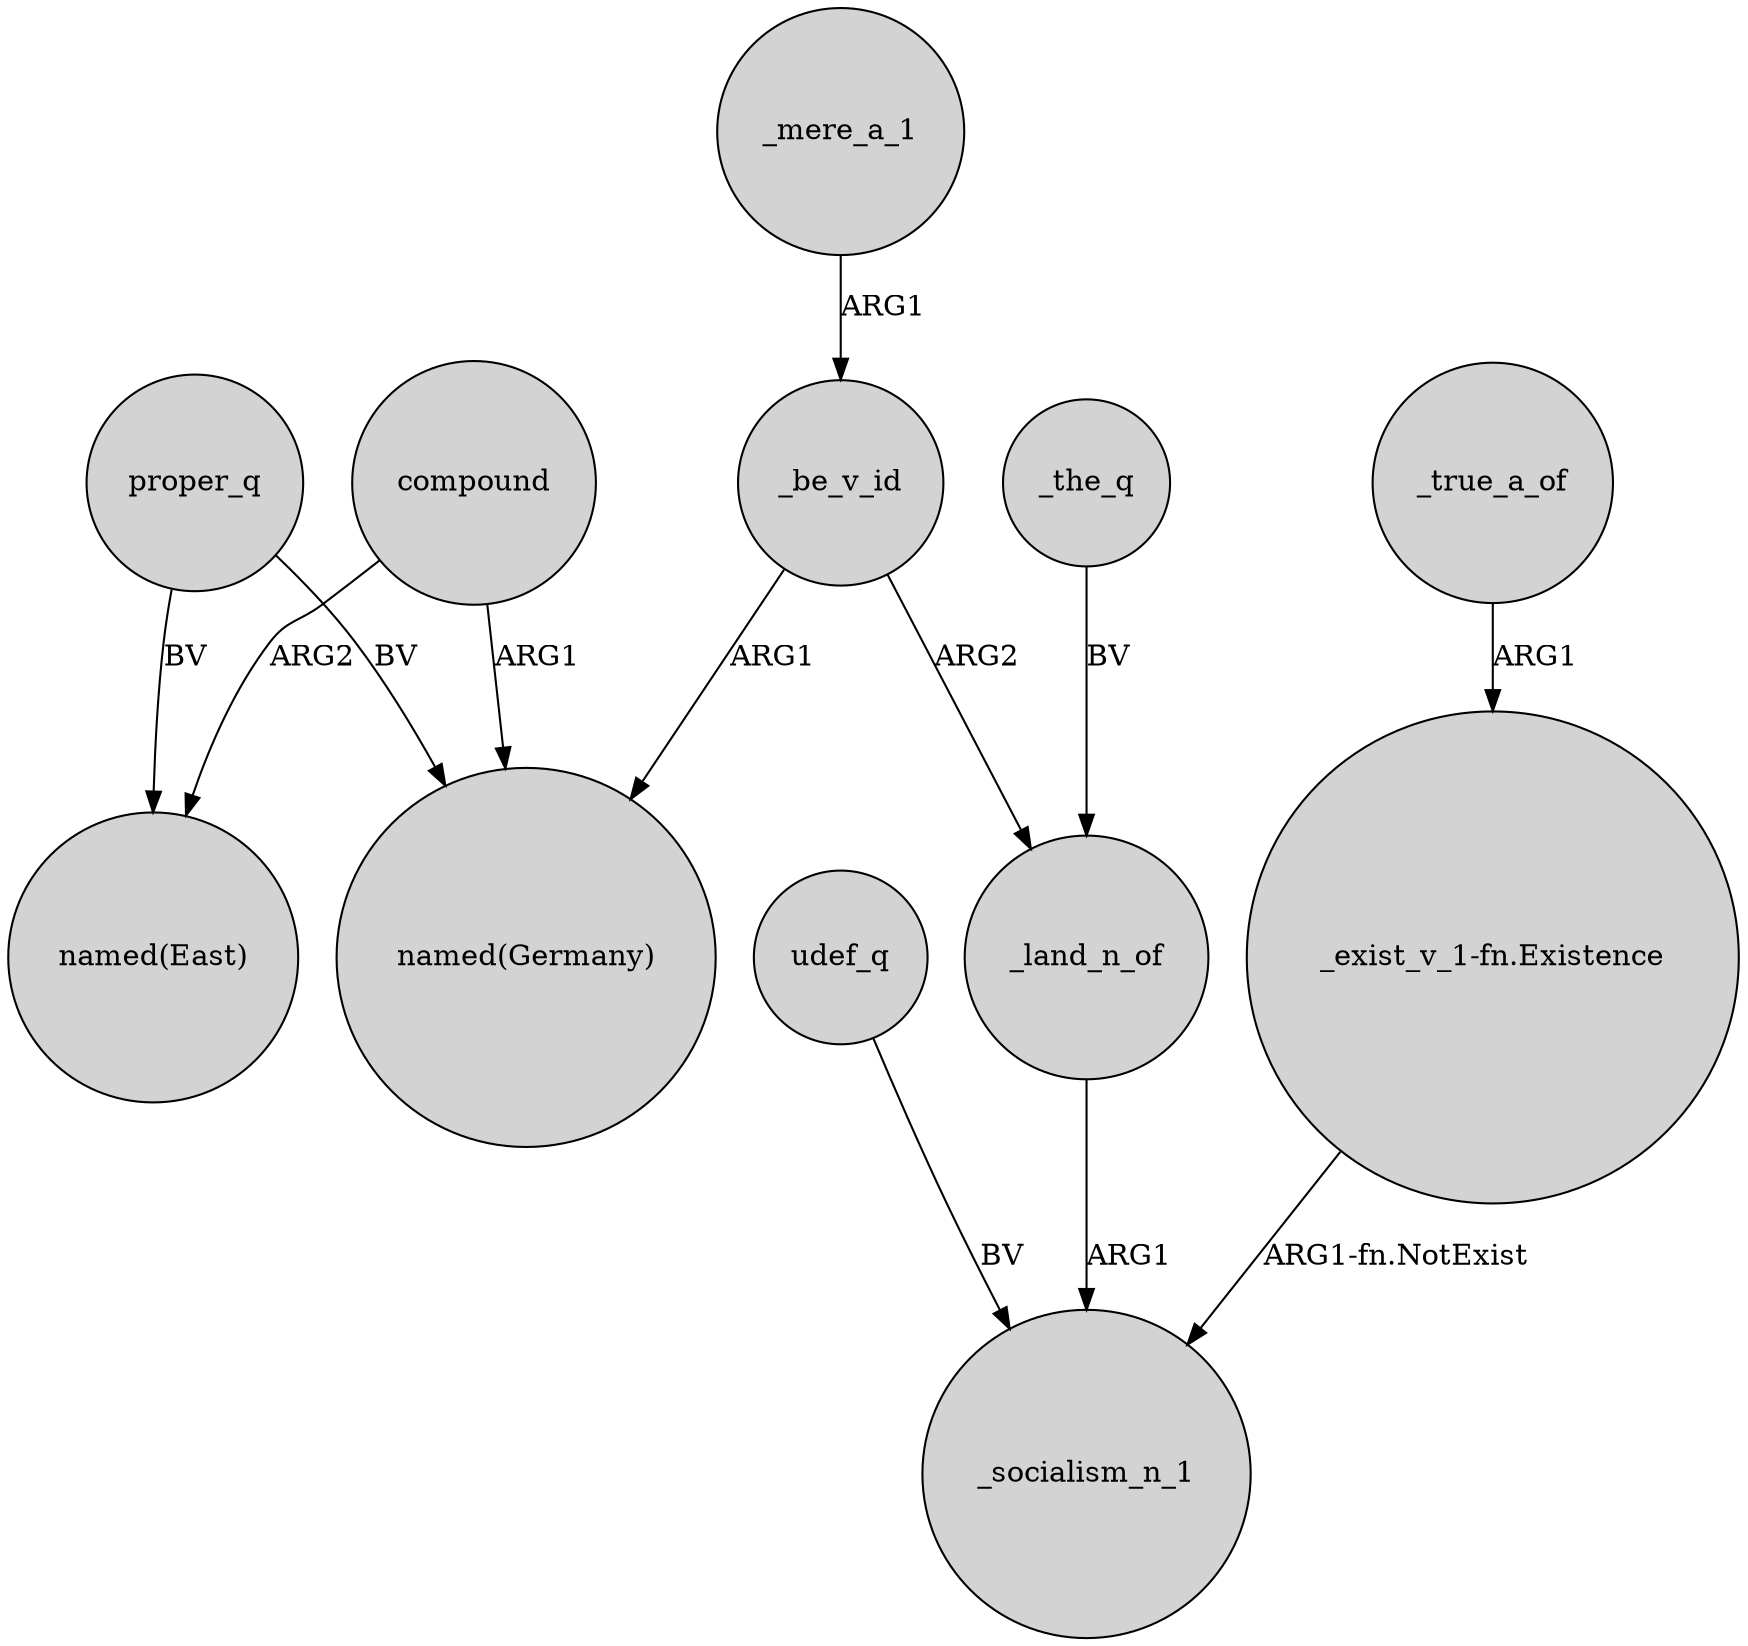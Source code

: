 digraph {
	node [shape=circle style=filled]
	_be_v_id -> "named(Germany)" [label=ARG1]
	udef_q -> _socialism_n_1 [label=BV]
	proper_q -> "named(Germany)" [label=BV]
	compound -> "named(Germany)" [label=ARG1]
	proper_q -> "named(East)" [label=BV]
	_true_a_of -> "_exist_v_1-fn.Existence" [label=ARG1]
	_land_n_of -> _socialism_n_1 [label=ARG1]
	"_exist_v_1-fn.Existence" -> _socialism_n_1 [label="ARG1-fn.NotExist"]
	compound -> "named(East)" [label=ARG2]
	_be_v_id -> _land_n_of [label=ARG2]
	_the_q -> _land_n_of [label=BV]
	_mere_a_1 -> _be_v_id [label=ARG1]
}

